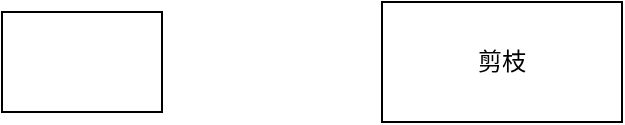 <mxfile version="14.0.3" type="github">
  <diagram id="-LzfO9HAbE-Zq90r9Q-9" name="第 1 页">
    <mxGraphModel dx="868" dy="450" grid="1" gridSize="10" guides="1" tooltips="1" connect="1" arrows="1" fold="1" page="1" pageScale="1" pageWidth="827" pageHeight="1169" math="0" shadow="0">
      <root>
        <mxCell id="0" />
        <mxCell id="1" parent="0" />
        <mxCell id="V6mXmuLdSC0mYa6hxfwP-1" value="" style="rounded=0;whiteSpace=wrap;html=1;" vertex="1" parent="1">
          <mxGeometry x="30" y="390" width="80" height="50" as="geometry" />
        </mxCell>
        <mxCell id="V6mXmuLdSC0mYa6hxfwP-2" value="剪枝" style="rounded=0;whiteSpace=wrap;html=1;" vertex="1" parent="1">
          <mxGeometry x="220" y="385" width="120" height="60" as="geometry" />
        </mxCell>
      </root>
    </mxGraphModel>
  </diagram>
</mxfile>

